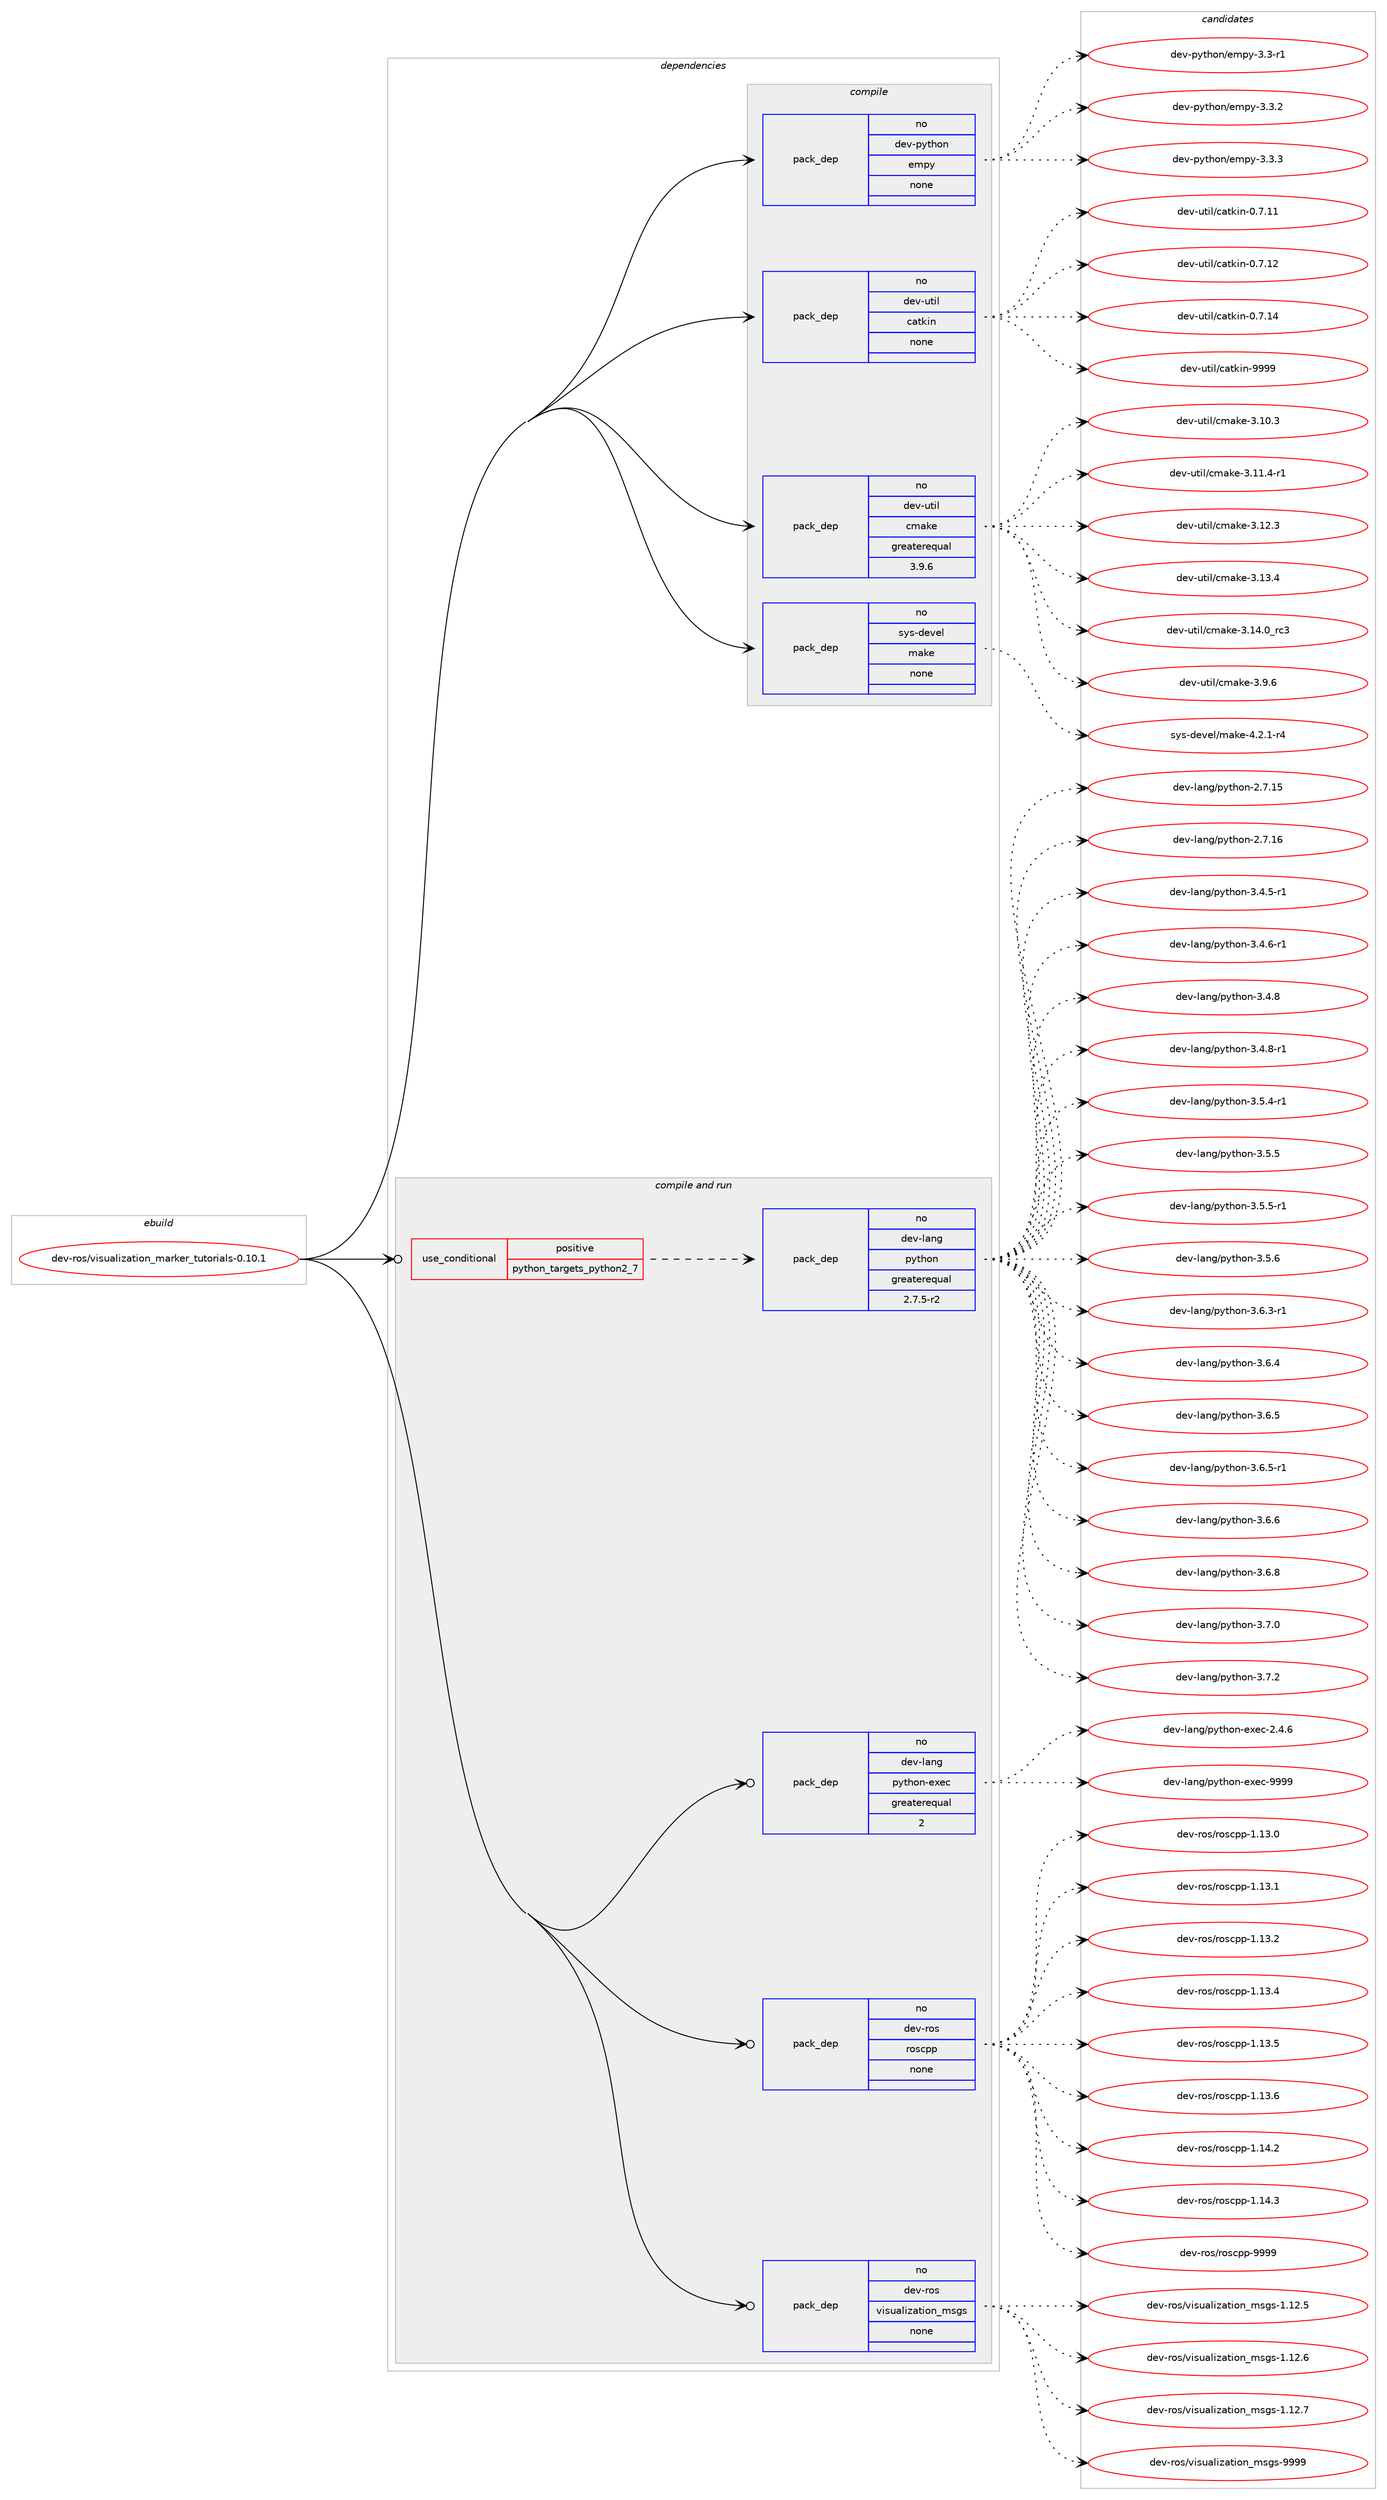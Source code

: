 digraph prolog {

# *************
# Graph options
# *************

newrank=true;
concentrate=true;
compound=true;
graph [rankdir=LR,fontname=Helvetica,fontsize=10,ranksep=1.5];#, ranksep=2.5, nodesep=0.2];
edge  [arrowhead=vee];
node  [fontname=Helvetica,fontsize=10];

# **********
# The ebuild
# **********

subgraph cluster_leftcol {
color=gray;
rank=same;
label=<<i>ebuild</i>>;
id [label="dev-ros/visualization_marker_tutorials-0.10.1", color=red, width=4, href="../dev-ros/visualization_marker_tutorials-0.10.1.svg"];
}

# ****************
# The dependencies
# ****************

subgraph cluster_midcol {
color=gray;
label=<<i>dependencies</i>>;
subgraph cluster_compile {
fillcolor="#eeeeee";
style=filled;
label=<<i>compile</i>>;
subgraph pack1062180 {
dependency1477490 [label=<<TABLE BORDER="0" CELLBORDER="1" CELLSPACING="0" CELLPADDING="4" WIDTH="220"><TR><TD ROWSPAN="6" CELLPADDING="30">pack_dep</TD></TR><TR><TD WIDTH="110">no</TD></TR><TR><TD>dev-python</TD></TR><TR><TD>empy</TD></TR><TR><TD>none</TD></TR><TR><TD></TD></TR></TABLE>>, shape=none, color=blue];
}
id:e -> dependency1477490:w [weight=20,style="solid",arrowhead="vee"];
subgraph pack1062181 {
dependency1477491 [label=<<TABLE BORDER="0" CELLBORDER="1" CELLSPACING="0" CELLPADDING="4" WIDTH="220"><TR><TD ROWSPAN="6" CELLPADDING="30">pack_dep</TD></TR><TR><TD WIDTH="110">no</TD></TR><TR><TD>dev-util</TD></TR><TR><TD>catkin</TD></TR><TR><TD>none</TD></TR><TR><TD></TD></TR></TABLE>>, shape=none, color=blue];
}
id:e -> dependency1477491:w [weight=20,style="solid",arrowhead="vee"];
subgraph pack1062182 {
dependency1477492 [label=<<TABLE BORDER="0" CELLBORDER="1" CELLSPACING="0" CELLPADDING="4" WIDTH="220"><TR><TD ROWSPAN="6" CELLPADDING="30">pack_dep</TD></TR><TR><TD WIDTH="110">no</TD></TR><TR><TD>dev-util</TD></TR><TR><TD>cmake</TD></TR><TR><TD>greaterequal</TD></TR><TR><TD>3.9.6</TD></TR></TABLE>>, shape=none, color=blue];
}
id:e -> dependency1477492:w [weight=20,style="solid",arrowhead="vee"];
subgraph pack1062183 {
dependency1477493 [label=<<TABLE BORDER="0" CELLBORDER="1" CELLSPACING="0" CELLPADDING="4" WIDTH="220"><TR><TD ROWSPAN="6" CELLPADDING="30">pack_dep</TD></TR><TR><TD WIDTH="110">no</TD></TR><TR><TD>sys-devel</TD></TR><TR><TD>make</TD></TR><TR><TD>none</TD></TR><TR><TD></TD></TR></TABLE>>, shape=none, color=blue];
}
id:e -> dependency1477493:w [weight=20,style="solid",arrowhead="vee"];
}
subgraph cluster_compileandrun {
fillcolor="#eeeeee";
style=filled;
label=<<i>compile and run</i>>;
subgraph cond391920 {
dependency1477494 [label=<<TABLE BORDER="0" CELLBORDER="1" CELLSPACING="0" CELLPADDING="4"><TR><TD ROWSPAN="3" CELLPADDING="10">use_conditional</TD></TR><TR><TD>positive</TD></TR><TR><TD>python_targets_python2_7</TD></TR></TABLE>>, shape=none, color=red];
subgraph pack1062184 {
dependency1477495 [label=<<TABLE BORDER="0" CELLBORDER="1" CELLSPACING="0" CELLPADDING="4" WIDTH="220"><TR><TD ROWSPAN="6" CELLPADDING="30">pack_dep</TD></TR><TR><TD WIDTH="110">no</TD></TR><TR><TD>dev-lang</TD></TR><TR><TD>python</TD></TR><TR><TD>greaterequal</TD></TR><TR><TD>2.7.5-r2</TD></TR></TABLE>>, shape=none, color=blue];
}
dependency1477494:e -> dependency1477495:w [weight=20,style="dashed",arrowhead="vee"];
}
id:e -> dependency1477494:w [weight=20,style="solid",arrowhead="odotvee"];
subgraph pack1062185 {
dependency1477496 [label=<<TABLE BORDER="0" CELLBORDER="1" CELLSPACING="0" CELLPADDING="4" WIDTH="220"><TR><TD ROWSPAN="6" CELLPADDING="30">pack_dep</TD></TR><TR><TD WIDTH="110">no</TD></TR><TR><TD>dev-lang</TD></TR><TR><TD>python-exec</TD></TR><TR><TD>greaterequal</TD></TR><TR><TD>2</TD></TR></TABLE>>, shape=none, color=blue];
}
id:e -> dependency1477496:w [weight=20,style="solid",arrowhead="odotvee"];
subgraph pack1062186 {
dependency1477497 [label=<<TABLE BORDER="0" CELLBORDER="1" CELLSPACING="0" CELLPADDING="4" WIDTH="220"><TR><TD ROWSPAN="6" CELLPADDING="30">pack_dep</TD></TR><TR><TD WIDTH="110">no</TD></TR><TR><TD>dev-ros</TD></TR><TR><TD>roscpp</TD></TR><TR><TD>none</TD></TR><TR><TD></TD></TR></TABLE>>, shape=none, color=blue];
}
id:e -> dependency1477497:w [weight=20,style="solid",arrowhead="odotvee"];
subgraph pack1062187 {
dependency1477498 [label=<<TABLE BORDER="0" CELLBORDER="1" CELLSPACING="0" CELLPADDING="4" WIDTH="220"><TR><TD ROWSPAN="6" CELLPADDING="30">pack_dep</TD></TR><TR><TD WIDTH="110">no</TD></TR><TR><TD>dev-ros</TD></TR><TR><TD>visualization_msgs</TD></TR><TR><TD>none</TD></TR><TR><TD></TD></TR></TABLE>>, shape=none, color=blue];
}
id:e -> dependency1477498:w [weight=20,style="solid",arrowhead="odotvee"];
}
subgraph cluster_run {
fillcolor="#eeeeee";
style=filled;
label=<<i>run</i>>;
}
}

# **************
# The candidates
# **************

subgraph cluster_choices {
rank=same;
color=gray;
label=<<i>candidates</i>>;

subgraph choice1062180 {
color=black;
nodesep=1;
choice1001011184511212111610411111047101109112121455146514511449 [label="dev-python/empy-3.3-r1", color=red, width=4,href="../dev-python/empy-3.3-r1.svg"];
choice1001011184511212111610411111047101109112121455146514650 [label="dev-python/empy-3.3.2", color=red, width=4,href="../dev-python/empy-3.3.2.svg"];
choice1001011184511212111610411111047101109112121455146514651 [label="dev-python/empy-3.3.3", color=red, width=4,href="../dev-python/empy-3.3.3.svg"];
dependency1477490:e -> choice1001011184511212111610411111047101109112121455146514511449:w [style=dotted,weight="100"];
dependency1477490:e -> choice1001011184511212111610411111047101109112121455146514650:w [style=dotted,weight="100"];
dependency1477490:e -> choice1001011184511212111610411111047101109112121455146514651:w [style=dotted,weight="100"];
}
subgraph choice1062181 {
color=black;
nodesep=1;
choice1001011184511711610510847999711610710511045484655464949 [label="dev-util/catkin-0.7.11", color=red, width=4,href="../dev-util/catkin-0.7.11.svg"];
choice1001011184511711610510847999711610710511045484655464950 [label="dev-util/catkin-0.7.12", color=red, width=4,href="../dev-util/catkin-0.7.12.svg"];
choice1001011184511711610510847999711610710511045484655464952 [label="dev-util/catkin-0.7.14", color=red, width=4,href="../dev-util/catkin-0.7.14.svg"];
choice100101118451171161051084799971161071051104557575757 [label="dev-util/catkin-9999", color=red, width=4,href="../dev-util/catkin-9999.svg"];
dependency1477491:e -> choice1001011184511711610510847999711610710511045484655464949:w [style=dotted,weight="100"];
dependency1477491:e -> choice1001011184511711610510847999711610710511045484655464950:w [style=dotted,weight="100"];
dependency1477491:e -> choice1001011184511711610510847999711610710511045484655464952:w [style=dotted,weight="100"];
dependency1477491:e -> choice100101118451171161051084799971161071051104557575757:w [style=dotted,weight="100"];
}
subgraph choice1062182 {
color=black;
nodesep=1;
choice1001011184511711610510847991099710710145514649484651 [label="dev-util/cmake-3.10.3", color=red, width=4,href="../dev-util/cmake-3.10.3.svg"];
choice10010111845117116105108479910997107101455146494946524511449 [label="dev-util/cmake-3.11.4-r1", color=red, width=4,href="../dev-util/cmake-3.11.4-r1.svg"];
choice1001011184511711610510847991099710710145514649504651 [label="dev-util/cmake-3.12.3", color=red, width=4,href="../dev-util/cmake-3.12.3.svg"];
choice1001011184511711610510847991099710710145514649514652 [label="dev-util/cmake-3.13.4", color=red, width=4,href="../dev-util/cmake-3.13.4.svg"];
choice1001011184511711610510847991099710710145514649524648951149951 [label="dev-util/cmake-3.14.0_rc3", color=red, width=4,href="../dev-util/cmake-3.14.0_rc3.svg"];
choice10010111845117116105108479910997107101455146574654 [label="dev-util/cmake-3.9.6", color=red, width=4,href="../dev-util/cmake-3.9.6.svg"];
dependency1477492:e -> choice1001011184511711610510847991099710710145514649484651:w [style=dotted,weight="100"];
dependency1477492:e -> choice10010111845117116105108479910997107101455146494946524511449:w [style=dotted,weight="100"];
dependency1477492:e -> choice1001011184511711610510847991099710710145514649504651:w [style=dotted,weight="100"];
dependency1477492:e -> choice1001011184511711610510847991099710710145514649514652:w [style=dotted,weight="100"];
dependency1477492:e -> choice1001011184511711610510847991099710710145514649524648951149951:w [style=dotted,weight="100"];
dependency1477492:e -> choice10010111845117116105108479910997107101455146574654:w [style=dotted,weight="100"];
}
subgraph choice1062183 {
color=black;
nodesep=1;
choice1151211154510010111810110847109971071014552465046494511452 [label="sys-devel/make-4.2.1-r4", color=red, width=4,href="../sys-devel/make-4.2.1-r4.svg"];
dependency1477493:e -> choice1151211154510010111810110847109971071014552465046494511452:w [style=dotted,weight="100"];
}
subgraph choice1062184 {
color=black;
nodesep=1;
choice10010111845108971101034711212111610411111045504655464953 [label="dev-lang/python-2.7.15", color=red, width=4,href="../dev-lang/python-2.7.15.svg"];
choice10010111845108971101034711212111610411111045504655464954 [label="dev-lang/python-2.7.16", color=red, width=4,href="../dev-lang/python-2.7.16.svg"];
choice1001011184510897110103471121211161041111104551465246534511449 [label="dev-lang/python-3.4.5-r1", color=red, width=4,href="../dev-lang/python-3.4.5-r1.svg"];
choice1001011184510897110103471121211161041111104551465246544511449 [label="dev-lang/python-3.4.6-r1", color=red, width=4,href="../dev-lang/python-3.4.6-r1.svg"];
choice100101118451089711010347112121116104111110455146524656 [label="dev-lang/python-3.4.8", color=red, width=4,href="../dev-lang/python-3.4.8.svg"];
choice1001011184510897110103471121211161041111104551465246564511449 [label="dev-lang/python-3.4.8-r1", color=red, width=4,href="../dev-lang/python-3.4.8-r1.svg"];
choice1001011184510897110103471121211161041111104551465346524511449 [label="dev-lang/python-3.5.4-r1", color=red, width=4,href="../dev-lang/python-3.5.4-r1.svg"];
choice100101118451089711010347112121116104111110455146534653 [label="dev-lang/python-3.5.5", color=red, width=4,href="../dev-lang/python-3.5.5.svg"];
choice1001011184510897110103471121211161041111104551465346534511449 [label="dev-lang/python-3.5.5-r1", color=red, width=4,href="../dev-lang/python-3.5.5-r1.svg"];
choice100101118451089711010347112121116104111110455146534654 [label="dev-lang/python-3.5.6", color=red, width=4,href="../dev-lang/python-3.5.6.svg"];
choice1001011184510897110103471121211161041111104551465446514511449 [label="dev-lang/python-3.6.3-r1", color=red, width=4,href="../dev-lang/python-3.6.3-r1.svg"];
choice100101118451089711010347112121116104111110455146544652 [label="dev-lang/python-3.6.4", color=red, width=4,href="../dev-lang/python-3.6.4.svg"];
choice100101118451089711010347112121116104111110455146544653 [label="dev-lang/python-3.6.5", color=red, width=4,href="../dev-lang/python-3.6.5.svg"];
choice1001011184510897110103471121211161041111104551465446534511449 [label="dev-lang/python-3.6.5-r1", color=red, width=4,href="../dev-lang/python-3.6.5-r1.svg"];
choice100101118451089711010347112121116104111110455146544654 [label="dev-lang/python-3.6.6", color=red, width=4,href="../dev-lang/python-3.6.6.svg"];
choice100101118451089711010347112121116104111110455146544656 [label="dev-lang/python-3.6.8", color=red, width=4,href="../dev-lang/python-3.6.8.svg"];
choice100101118451089711010347112121116104111110455146554648 [label="dev-lang/python-3.7.0", color=red, width=4,href="../dev-lang/python-3.7.0.svg"];
choice100101118451089711010347112121116104111110455146554650 [label="dev-lang/python-3.7.2", color=red, width=4,href="../dev-lang/python-3.7.2.svg"];
dependency1477495:e -> choice10010111845108971101034711212111610411111045504655464953:w [style=dotted,weight="100"];
dependency1477495:e -> choice10010111845108971101034711212111610411111045504655464954:w [style=dotted,weight="100"];
dependency1477495:e -> choice1001011184510897110103471121211161041111104551465246534511449:w [style=dotted,weight="100"];
dependency1477495:e -> choice1001011184510897110103471121211161041111104551465246544511449:w [style=dotted,weight="100"];
dependency1477495:e -> choice100101118451089711010347112121116104111110455146524656:w [style=dotted,weight="100"];
dependency1477495:e -> choice1001011184510897110103471121211161041111104551465246564511449:w [style=dotted,weight="100"];
dependency1477495:e -> choice1001011184510897110103471121211161041111104551465346524511449:w [style=dotted,weight="100"];
dependency1477495:e -> choice100101118451089711010347112121116104111110455146534653:w [style=dotted,weight="100"];
dependency1477495:e -> choice1001011184510897110103471121211161041111104551465346534511449:w [style=dotted,weight="100"];
dependency1477495:e -> choice100101118451089711010347112121116104111110455146534654:w [style=dotted,weight="100"];
dependency1477495:e -> choice1001011184510897110103471121211161041111104551465446514511449:w [style=dotted,weight="100"];
dependency1477495:e -> choice100101118451089711010347112121116104111110455146544652:w [style=dotted,weight="100"];
dependency1477495:e -> choice100101118451089711010347112121116104111110455146544653:w [style=dotted,weight="100"];
dependency1477495:e -> choice1001011184510897110103471121211161041111104551465446534511449:w [style=dotted,weight="100"];
dependency1477495:e -> choice100101118451089711010347112121116104111110455146544654:w [style=dotted,weight="100"];
dependency1477495:e -> choice100101118451089711010347112121116104111110455146544656:w [style=dotted,weight="100"];
dependency1477495:e -> choice100101118451089711010347112121116104111110455146554648:w [style=dotted,weight="100"];
dependency1477495:e -> choice100101118451089711010347112121116104111110455146554650:w [style=dotted,weight="100"];
}
subgraph choice1062185 {
color=black;
nodesep=1;
choice1001011184510897110103471121211161041111104510112010199455046524654 [label="dev-lang/python-exec-2.4.6", color=red, width=4,href="../dev-lang/python-exec-2.4.6.svg"];
choice10010111845108971101034711212111610411111045101120101994557575757 [label="dev-lang/python-exec-9999", color=red, width=4,href="../dev-lang/python-exec-9999.svg"];
dependency1477496:e -> choice1001011184510897110103471121211161041111104510112010199455046524654:w [style=dotted,weight="100"];
dependency1477496:e -> choice10010111845108971101034711212111610411111045101120101994557575757:w [style=dotted,weight="100"];
}
subgraph choice1062186 {
color=black;
nodesep=1;
choice10010111845114111115471141111159911211245494649514648 [label="dev-ros/roscpp-1.13.0", color=red, width=4,href="../dev-ros/roscpp-1.13.0.svg"];
choice10010111845114111115471141111159911211245494649514649 [label="dev-ros/roscpp-1.13.1", color=red, width=4,href="../dev-ros/roscpp-1.13.1.svg"];
choice10010111845114111115471141111159911211245494649514650 [label="dev-ros/roscpp-1.13.2", color=red, width=4,href="../dev-ros/roscpp-1.13.2.svg"];
choice10010111845114111115471141111159911211245494649514652 [label="dev-ros/roscpp-1.13.4", color=red, width=4,href="../dev-ros/roscpp-1.13.4.svg"];
choice10010111845114111115471141111159911211245494649514653 [label="dev-ros/roscpp-1.13.5", color=red, width=4,href="../dev-ros/roscpp-1.13.5.svg"];
choice10010111845114111115471141111159911211245494649514654 [label="dev-ros/roscpp-1.13.6", color=red, width=4,href="../dev-ros/roscpp-1.13.6.svg"];
choice10010111845114111115471141111159911211245494649524650 [label="dev-ros/roscpp-1.14.2", color=red, width=4,href="../dev-ros/roscpp-1.14.2.svg"];
choice10010111845114111115471141111159911211245494649524651 [label="dev-ros/roscpp-1.14.3", color=red, width=4,href="../dev-ros/roscpp-1.14.3.svg"];
choice1001011184511411111547114111115991121124557575757 [label="dev-ros/roscpp-9999", color=red, width=4,href="../dev-ros/roscpp-9999.svg"];
dependency1477497:e -> choice10010111845114111115471141111159911211245494649514648:w [style=dotted,weight="100"];
dependency1477497:e -> choice10010111845114111115471141111159911211245494649514649:w [style=dotted,weight="100"];
dependency1477497:e -> choice10010111845114111115471141111159911211245494649514650:w [style=dotted,weight="100"];
dependency1477497:e -> choice10010111845114111115471141111159911211245494649514652:w [style=dotted,weight="100"];
dependency1477497:e -> choice10010111845114111115471141111159911211245494649514653:w [style=dotted,weight="100"];
dependency1477497:e -> choice10010111845114111115471141111159911211245494649514654:w [style=dotted,weight="100"];
dependency1477497:e -> choice10010111845114111115471141111159911211245494649524650:w [style=dotted,weight="100"];
dependency1477497:e -> choice10010111845114111115471141111159911211245494649524651:w [style=dotted,weight="100"];
dependency1477497:e -> choice1001011184511411111547114111115991121124557575757:w [style=dotted,weight="100"];
}
subgraph choice1062187 {
color=black;
nodesep=1;
choice100101118451141111154711810511511797108105122971161051111109510911510311545494649504653 [label="dev-ros/visualization_msgs-1.12.5", color=red, width=4,href="../dev-ros/visualization_msgs-1.12.5.svg"];
choice100101118451141111154711810511511797108105122971161051111109510911510311545494649504654 [label="dev-ros/visualization_msgs-1.12.6", color=red, width=4,href="../dev-ros/visualization_msgs-1.12.6.svg"];
choice100101118451141111154711810511511797108105122971161051111109510911510311545494649504655 [label="dev-ros/visualization_msgs-1.12.7", color=red, width=4,href="../dev-ros/visualization_msgs-1.12.7.svg"];
choice10010111845114111115471181051151179710810512297116105111110951091151031154557575757 [label="dev-ros/visualization_msgs-9999", color=red, width=4,href="../dev-ros/visualization_msgs-9999.svg"];
dependency1477498:e -> choice100101118451141111154711810511511797108105122971161051111109510911510311545494649504653:w [style=dotted,weight="100"];
dependency1477498:e -> choice100101118451141111154711810511511797108105122971161051111109510911510311545494649504654:w [style=dotted,weight="100"];
dependency1477498:e -> choice100101118451141111154711810511511797108105122971161051111109510911510311545494649504655:w [style=dotted,weight="100"];
dependency1477498:e -> choice10010111845114111115471181051151179710810512297116105111110951091151031154557575757:w [style=dotted,weight="100"];
}
}

}
